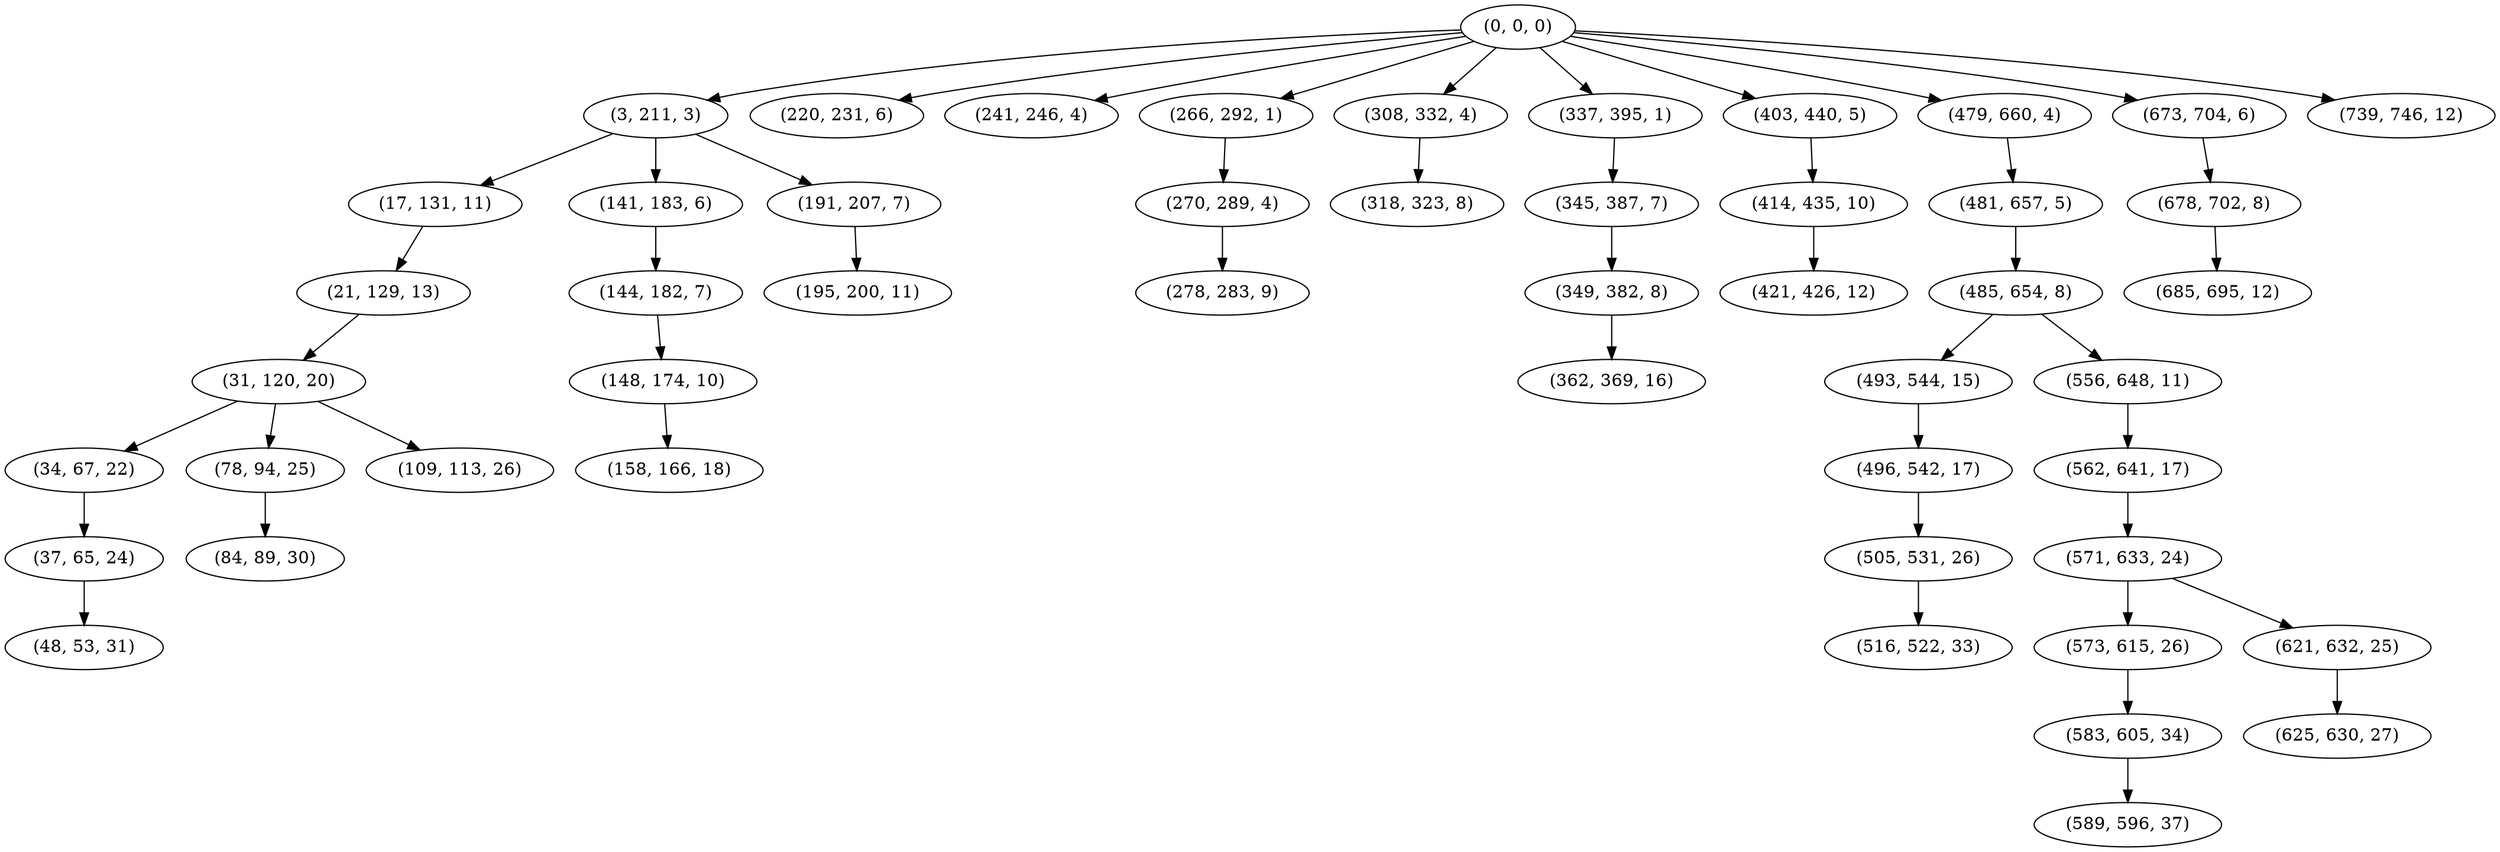 digraph tree {
    "(0, 0, 0)";
    "(3, 211, 3)";
    "(17, 131, 11)";
    "(21, 129, 13)";
    "(31, 120, 20)";
    "(34, 67, 22)";
    "(37, 65, 24)";
    "(48, 53, 31)";
    "(78, 94, 25)";
    "(84, 89, 30)";
    "(109, 113, 26)";
    "(141, 183, 6)";
    "(144, 182, 7)";
    "(148, 174, 10)";
    "(158, 166, 18)";
    "(191, 207, 7)";
    "(195, 200, 11)";
    "(220, 231, 6)";
    "(241, 246, 4)";
    "(266, 292, 1)";
    "(270, 289, 4)";
    "(278, 283, 9)";
    "(308, 332, 4)";
    "(318, 323, 8)";
    "(337, 395, 1)";
    "(345, 387, 7)";
    "(349, 382, 8)";
    "(362, 369, 16)";
    "(403, 440, 5)";
    "(414, 435, 10)";
    "(421, 426, 12)";
    "(479, 660, 4)";
    "(481, 657, 5)";
    "(485, 654, 8)";
    "(493, 544, 15)";
    "(496, 542, 17)";
    "(505, 531, 26)";
    "(516, 522, 33)";
    "(556, 648, 11)";
    "(562, 641, 17)";
    "(571, 633, 24)";
    "(573, 615, 26)";
    "(583, 605, 34)";
    "(589, 596, 37)";
    "(621, 632, 25)";
    "(625, 630, 27)";
    "(673, 704, 6)";
    "(678, 702, 8)";
    "(685, 695, 12)";
    "(739, 746, 12)";
    "(0, 0, 0)" -> "(3, 211, 3)";
    "(0, 0, 0)" -> "(220, 231, 6)";
    "(0, 0, 0)" -> "(241, 246, 4)";
    "(0, 0, 0)" -> "(266, 292, 1)";
    "(0, 0, 0)" -> "(308, 332, 4)";
    "(0, 0, 0)" -> "(337, 395, 1)";
    "(0, 0, 0)" -> "(403, 440, 5)";
    "(0, 0, 0)" -> "(479, 660, 4)";
    "(0, 0, 0)" -> "(673, 704, 6)";
    "(0, 0, 0)" -> "(739, 746, 12)";
    "(3, 211, 3)" -> "(17, 131, 11)";
    "(3, 211, 3)" -> "(141, 183, 6)";
    "(3, 211, 3)" -> "(191, 207, 7)";
    "(17, 131, 11)" -> "(21, 129, 13)";
    "(21, 129, 13)" -> "(31, 120, 20)";
    "(31, 120, 20)" -> "(34, 67, 22)";
    "(31, 120, 20)" -> "(78, 94, 25)";
    "(31, 120, 20)" -> "(109, 113, 26)";
    "(34, 67, 22)" -> "(37, 65, 24)";
    "(37, 65, 24)" -> "(48, 53, 31)";
    "(78, 94, 25)" -> "(84, 89, 30)";
    "(141, 183, 6)" -> "(144, 182, 7)";
    "(144, 182, 7)" -> "(148, 174, 10)";
    "(148, 174, 10)" -> "(158, 166, 18)";
    "(191, 207, 7)" -> "(195, 200, 11)";
    "(266, 292, 1)" -> "(270, 289, 4)";
    "(270, 289, 4)" -> "(278, 283, 9)";
    "(308, 332, 4)" -> "(318, 323, 8)";
    "(337, 395, 1)" -> "(345, 387, 7)";
    "(345, 387, 7)" -> "(349, 382, 8)";
    "(349, 382, 8)" -> "(362, 369, 16)";
    "(403, 440, 5)" -> "(414, 435, 10)";
    "(414, 435, 10)" -> "(421, 426, 12)";
    "(479, 660, 4)" -> "(481, 657, 5)";
    "(481, 657, 5)" -> "(485, 654, 8)";
    "(485, 654, 8)" -> "(493, 544, 15)";
    "(485, 654, 8)" -> "(556, 648, 11)";
    "(493, 544, 15)" -> "(496, 542, 17)";
    "(496, 542, 17)" -> "(505, 531, 26)";
    "(505, 531, 26)" -> "(516, 522, 33)";
    "(556, 648, 11)" -> "(562, 641, 17)";
    "(562, 641, 17)" -> "(571, 633, 24)";
    "(571, 633, 24)" -> "(573, 615, 26)";
    "(571, 633, 24)" -> "(621, 632, 25)";
    "(573, 615, 26)" -> "(583, 605, 34)";
    "(583, 605, 34)" -> "(589, 596, 37)";
    "(621, 632, 25)" -> "(625, 630, 27)";
    "(673, 704, 6)" -> "(678, 702, 8)";
    "(678, 702, 8)" -> "(685, 695, 12)";
}
